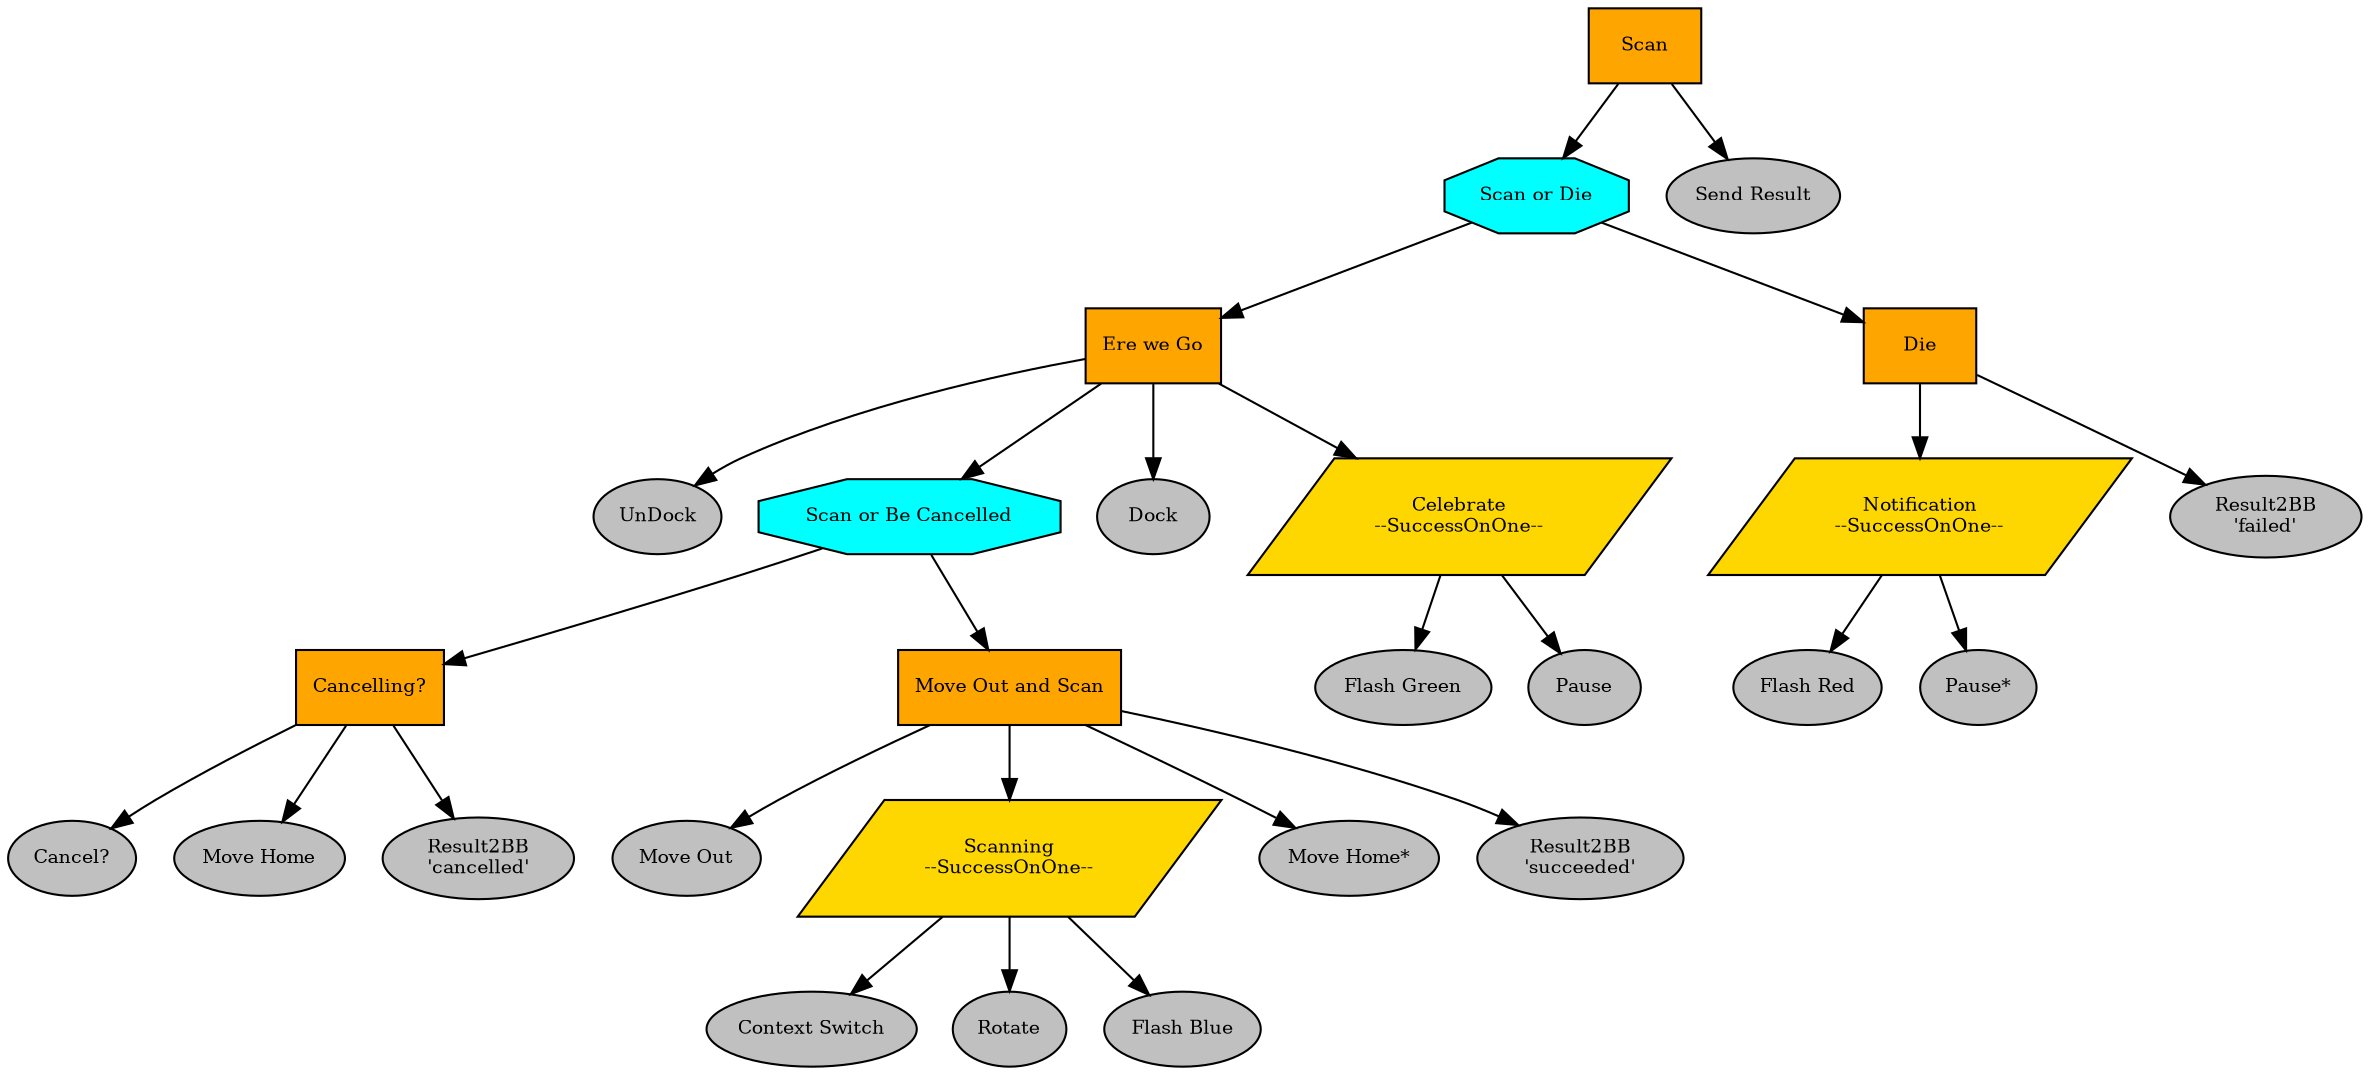 digraph pastafarianism {
graph [fontname="times-roman"];
node [fontname="times-roman"];
edge [fontname="times-roman"];
Scan [label=Scan, shape=box, style=filled, fillcolor=orange, fontsize=9, fontcolor=black];
"Scan or Die" [label="Scan or Die", shape=octagon, style=filled, fillcolor=cyan, fontsize=9, fontcolor=black];
Scan -> "Scan or Die";
"Ere we Go" [label="Ere we Go", shape=box, style=filled, fillcolor=orange, fontsize=9, fontcolor=black];
"Scan or Die" -> "Ere we Go";
UnDock [label=UnDock, shape=ellipse, style=filled, fillcolor=gray, fontsize=9, fontcolor=black];
"Ere we Go" -> UnDock;
"Scan or Be Cancelled" [label="Scan or Be Cancelled", shape=octagon, style=filled, fillcolor=cyan, fontsize=9, fontcolor=black];
"Ere we Go" -> "Scan or Be Cancelled";
"Cancelling?" [label="Cancelling?", shape=box, style=filled, fillcolor=orange, fontsize=9, fontcolor=black];
"Scan or Be Cancelled" -> "Cancelling?";
"Cancel?" [label="Cancel?", shape=ellipse, style=filled, fillcolor=gray, fontsize=9, fontcolor=black];
"Cancelling?" -> "Cancel?";
"Move Home" [label="Move Home", shape=ellipse, style=filled, fillcolor=gray, fontsize=9, fontcolor=black];
"Cancelling?" -> "Move Home";
"Result2BB\n'cancelled'" [label="Result2BB\n'cancelled'", shape=ellipse, style=filled, fillcolor=gray, fontsize=9, fontcolor=black];
"Cancelling?" -> "Result2BB\n'cancelled'";
"Move Out and Scan" [label="Move Out and Scan", shape=box, style=filled, fillcolor=orange, fontsize=9, fontcolor=black];
"Scan or Be Cancelled" -> "Move Out and Scan";
"Move Out" [label="Move Out", shape=ellipse, style=filled, fillcolor=gray, fontsize=9, fontcolor=black];
"Move Out and Scan" -> "Move Out";
Scanning [label="Scanning\n--SuccessOnOne--", shape=parallelogram, style=filled, fillcolor=gold, fontsize=9, fontcolor=black];
"Move Out and Scan" -> Scanning;
"Context Switch" [label="Context Switch", shape=ellipse, style=filled, fillcolor=gray, fontsize=9, fontcolor=black];
Scanning -> "Context Switch";
Rotate [label=Rotate, shape=ellipse, style=filled, fillcolor=gray, fontsize=9, fontcolor=black];
Scanning -> Rotate;
"Flash Blue" [label="Flash Blue", shape=ellipse, style=filled, fillcolor=gray, fontsize=9, fontcolor=black];
Scanning -> "Flash Blue";
"Move Home*" [label="Move Home*", shape=ellipse, style=filled, fillcolor=gray, fontsize=9, fontcolor=black];
"Move Out and Scan" -> "Move Home*";
"Result2BB\n'succeeded'" [label="Result2BB\n'succeeded'", shape=ellipse, style=filled, fillcolor=gray, fontsize=9, fontcolor=black];
"Move Out and Scan" -> "Result2BB\n'succeeded'";
Dock [label=Dock, shape=ellipse, style=filled, fillcolor=gray, fontsize=9, fontcolor=black];
"Ere we Go" -> Dock;
Celebrate [label="Celebrate\n--SuccessOnOne--", shape=parallelogram, style=filled, fillcolor=gold, fontsize=9, fontcolor=black];
"Ere we Go" -> Celebrate;
"Flash Green" [label="Flash Green", shape=ellipse, style=filled, fillcolor=gray, fontsize=9, fontcolor=black];
Celebrate -> "Flash Green";
Pause [label=Pause, shape=ellipse, style=filled, fillcolor=gray, fontsize=9, fontcolor=black];
Celebrate -> Pause;
Die [label=Die, shape=box, style=filled, fillcolor=orange, fontsize=9, fontcolor=black];
"Scan or Die" -> Die;
Notification [label="Notification\n--SuccessOnOne--", shape=parallelogram, style=filled, fillcolor=gold, fontsize=9, fontcolor=black];
Die -> Notification;
"Flash Red" [label="Flash Red", shape=ellipse, style=filled, fillcolor=gray, fontsize=9, fontcolor=black];
Notification -> "Flash Red";
"Pause*" [label="Pause*", shape=ellipse, style=filled, fillcolor=gray, fontsize=9, fontcolor=black];
Notification -> "Pause*";
"Result2BB\n'failed'" [label="Result2BB\n'failed'", shape=ellipse, style=filled, fillcolor=gray, fontsize=9, fontcolor=black];
Die -> "Result2BB\n'failed'";
"Send Result" [label="Send Result", shape=ellipse, style=filled, fillcolor=gray, fontsize=9, fontcolor=black];
Scan -> "Send Result";
}
